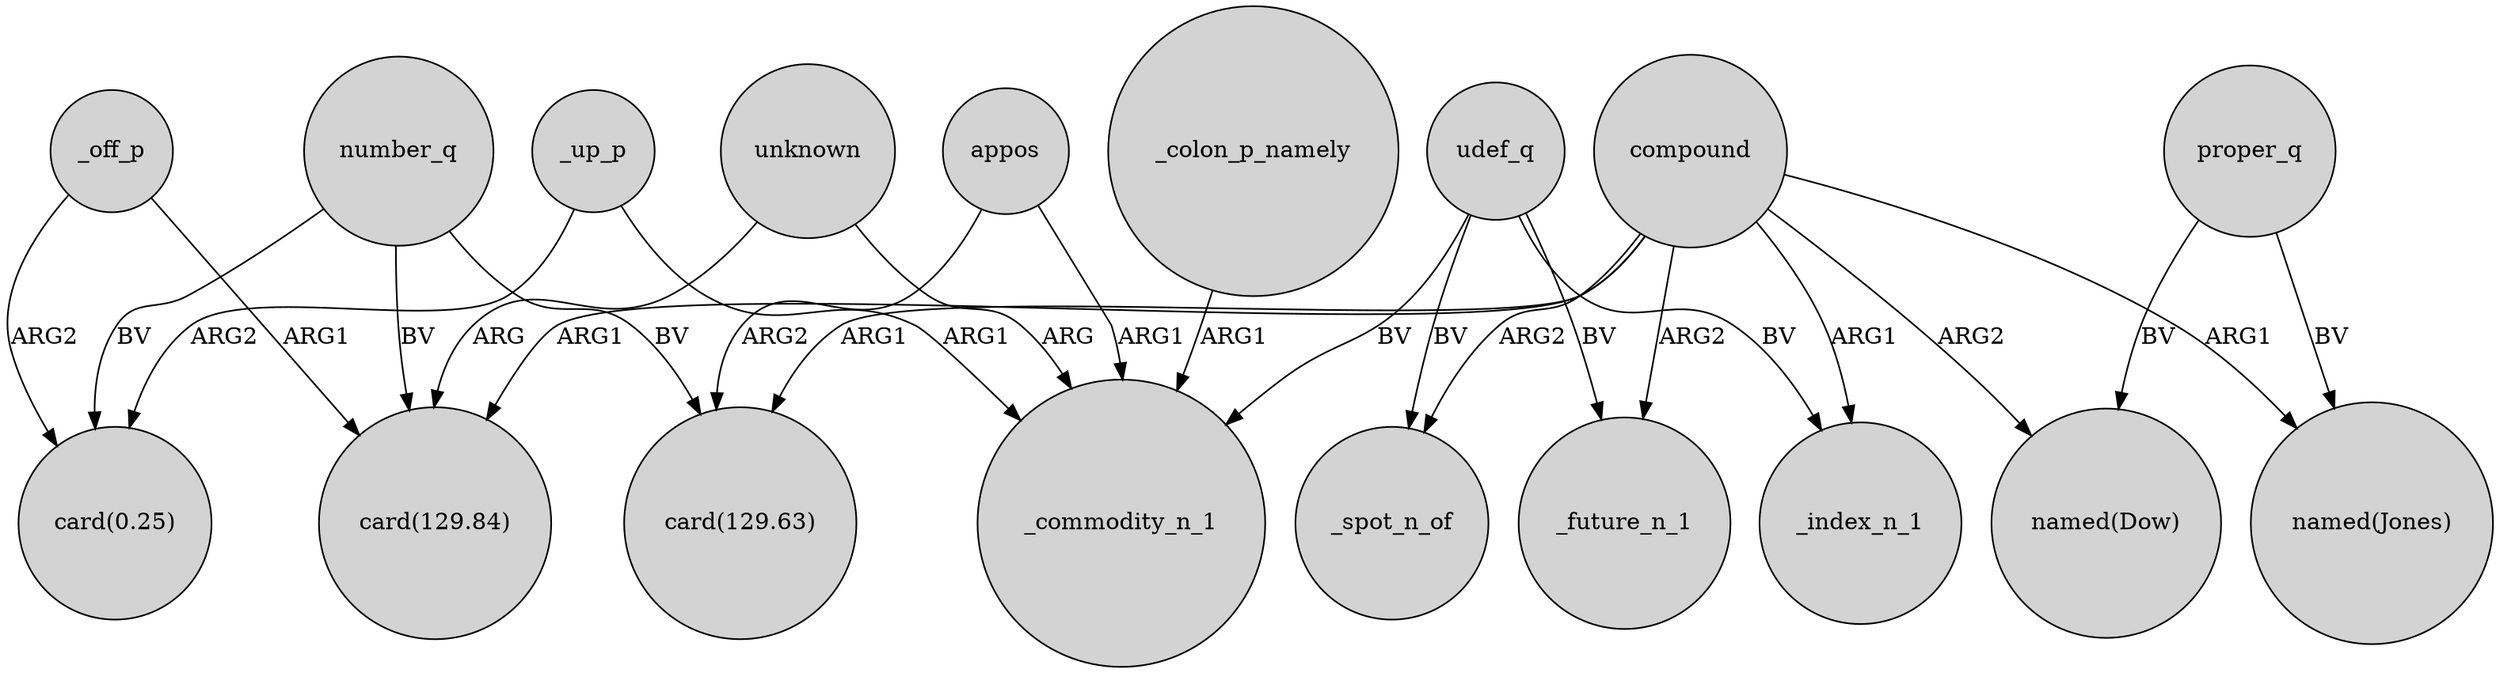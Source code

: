 digraph {
	node [shape=circle style=filled]
	udef_q -> _spot_n_of [label=BV]
	compound -> _spot_n_of [label=ARG2]
	unknown -> _commodity_n_1 [label=ARG]
	compound -> "card(129.63)" [label=ARG1]
	compound -> "named(Dow)" [label=ARG2]
	udef_q -> _commodity_n_1 [label=BV]
	unknown -> "card(129.84)" [label=ARG]
	number_q -> "card(0.25)" [label=BV]
	proper_q -> "named(Dow)" [label=BV]
	udef_q -> _index_n_1 [label=BV]
	compound -> _future_n_1 [label=ARG2]
	_off_p -> "card(0.25)" [label=ARG2]
	appos -> _commodity_n_1 [label=ARG1]
	proper_q -> "named(Jones)" [label=BV]
	_up_p -> _commodity_n_1 [label=ARG1]
	_up_p -> "card(0.25)" [label=ARG2]
	appos -> "card(129.63)" [label=ARG2]
	udef_q -> _future_n_1 [label=BV]
	number_q -> "card(129.84)" [label=BV]
	_colon_p_namely -> _commodity_n_1 [label=ARG1]
	_off_p -> "card(129.84)" [label=ARG1]
	compound -> "card(129.84)" [label=ARG1]
	compound -> "named(Jones)" [label=ARG1]
	compound -> _index_n_1 [label=ARG1]
	number_q -> "card(129.63)" [label=BV]
}
